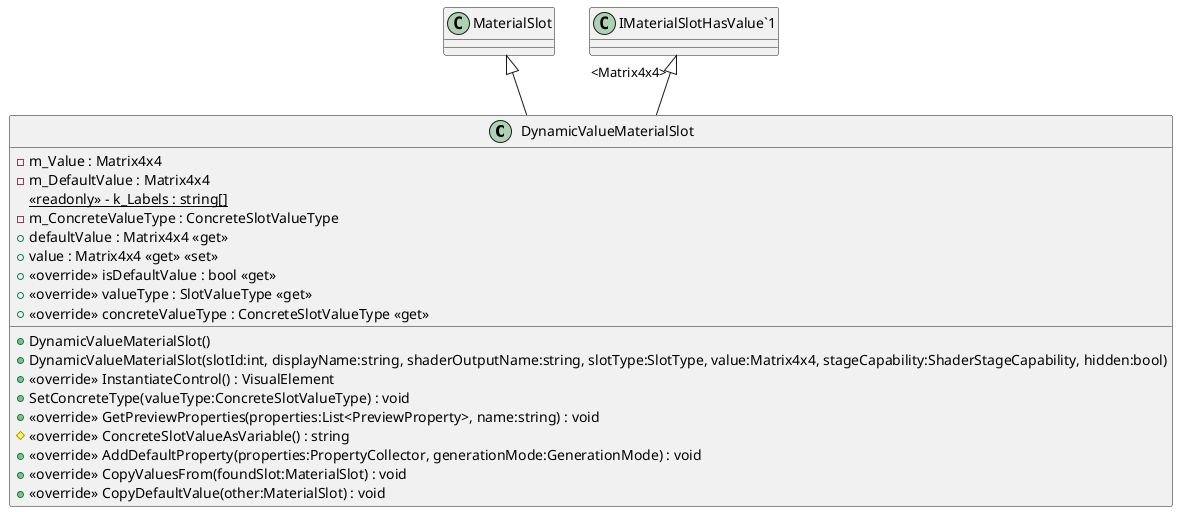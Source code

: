 @startuml
class DynamicValueMaterialSlot {
    - m_Value : Matrix4x4
    - m_DefaultValue : Matrix4x4
    {static} <<readonly>> - k_Labels : string[]
    - m_ConcreteValueType : ConcreteSlotValueType
    + DynamicValueMaterialSlot()
    + DynamicValueMaterialSlot(slotId:int, displayName:string, shaderOutputName:string, slotType:SlotType, value:Matrix4x4, stageCapability:ShaderStageCapability, hidden:bool)
    + defaultValue : Matrix4x4 <<get>>
    + value : Matrix4x4 <<get>> <<set>>
    + <<override>> isDefaultValue : bool <<get>>
    + <<override>> InstantiateControl() : VisualElement
    + <<override>> valueType : SlotValueType <<get>>
    + <<override>> concreteValueType : ConcreteSlotValueType <<get>>
    + SetConcreteType(valueType:ConcreteSlotValueType) : void
    + <<override>> GetPreviewProperties(properties:List<PreviewProperty>, name:string) : void
    # <<override>> ConcreteSlotValueAsVariable() : string
    + <<override>> AddDefaultProperty(properties:PropertyCollector, generationMode:GenerationMode) : void
    + <<override>> CopyValuesFrom(foundSlot:MaterialSlot) : void
    + <<override>> CopyDefaultValue(other:MaterialSlot) : void
}
MaterialSlot <|-- DynamicValueMaterialSlot
"IMaterialSlotHasValue`1" "<Matrix4x4>" <|-- DynamicValueMaterialSlot
@enduml
